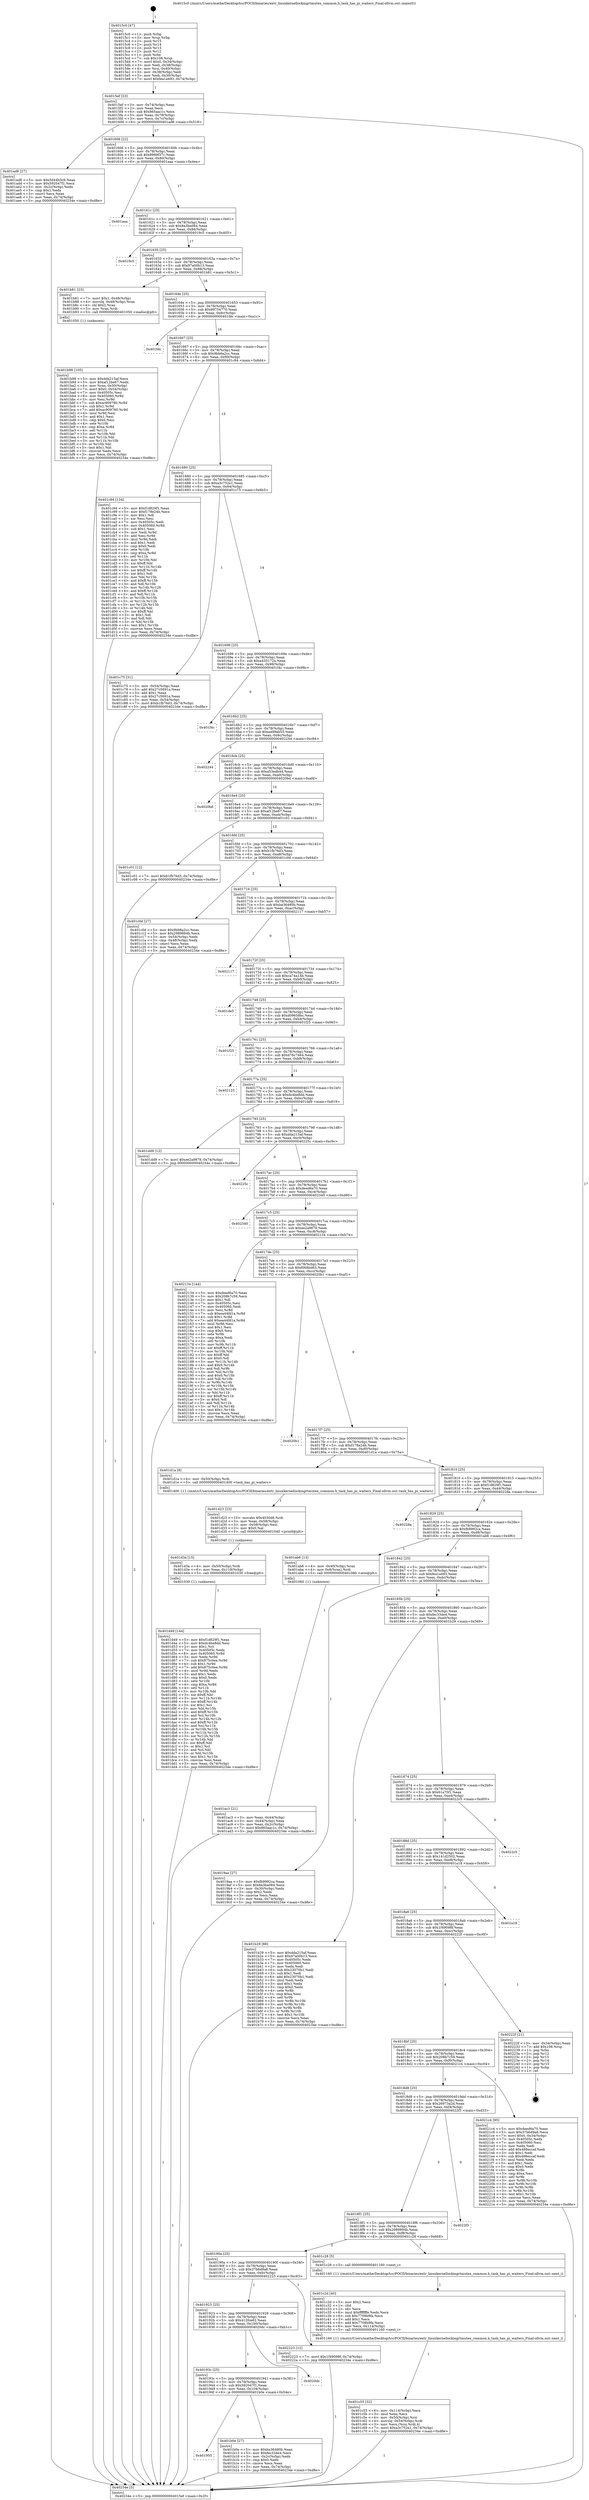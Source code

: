 digraph "0x4015c0" {
  label = "0x4015c0 (/mnt/c/Users/mathe/Desktop/tcc/POCII/binaries/extr_linuxkernellockingrtmutex_common.h_task_has_pi_waiters_Final-ollvm.out::main(0))"
  labelloc = "t"
  node[shape=record]

  Entry [label="",width=0.3,height=0.3,shape=circle,fillcolor=black,style=filled]
  "0x4015ef" [label="{
     0x4015ef [23]\l
     | [instrs]\l
     &nbsp;&nbsp;0x4015ef \<+3\>: mov -0x74(%rbp),%eax\l
     &nbsp;&nbsp;0x4015f2 \<+2\>: mov %eax,%ecx\l
     &nbsp;&nbsp;0x4015f4 \<+6\>: sub $0x865aac1c,%ecx\l
     &nbsp;&nbsp;0x4015fa \<+3\>: mov %eax,-0x78(%rbp)\l
     &nbsp;&nbsp;0x4015fd \<+3\>: mov %ecx,-0x7c(%rbp)\l
     &nbsp;&nbsp;0x401600 \<+6\>: je 0000000000401ad8 \<main+0x518\>\l
  }"]
  "0x401ad8" [label="{
     0x401ad8 [27]\l
     | [instrs]\l
     &nbsp;&nbsp;0x401ad8 \<+5\>: mov $0x5d44b3c9,%eax\l
     &nbsp;&nbsp;0x401add \<+5\>: mov $0x592047f1,%ecx\l
     &nbsp;&nbsp;0x401ae2 \<+3\>: mov -0x2c(%rbp),%edx\l
     &nbsp;&nbsp;0x401ae5 \<+3\>: cmp $0x1,%edx\l
     &nbsp;&nbsp;0x401ae8 \<+3\>: cmovl %ecx,%eax\l
     &nbsp;&nbsp;0x401aeb \<+3\>: mov %eax,-0x74(%rbp)\l
     &nbsp;&nbsp;0x401aee \<+5\>: jmp 000000000040234e \<main+0xd8e\>\l
  }"]
  "0x401606" [label="{
     0x401606 [22]\l
     | [instrs]\l
     &nbsp;&nbsp;0x401606 \<+5\>: jmp 000000000040160b \<main+0x4b\>\l
     &nbsp;&nbsp;0x40160b \<+3\>: mov -0x78(%rbp),%eax\l
     &nbsp;&nbsp;0x40160e \<+5\>: sub $0x8969f37c,%eax\l
     &nbsp;&nbsp;0x401613 \<+3\>: mov %eax,-0x80(%rbp)\l
     &nbsp;&nbsp;0x401616 \<+6\>: je 0000000000401aaa \<main+0x4ea\>\l
  }"]
  Exit [label="",width=0.3,height=0.3,shape=circle,fillcolor=black,style=filled,peripheries=2]
  "0x401aaa" [label="{
     0x401aaa\l
  }", style=dashed]
  "0x40161c" [label="{
     0x40161c [25]\l
     | [instrs]\l
     &nbsp;&nbsp;0x40161c \<+5\>: jmp 0000000000401621 \<main+0x61\>\l
     &nbsp;&nbsp;0x401621 \<+3\>: mov -0x78(%rbp),%eax\l
     &nbsp;&nbsp;0x401624 \<+5\>: sub $0x8a3ba084,%eax\l
     &nbsp;&nbsp;0x401629 \<+6\>: mov %eax,-0x84(%rbp)\l
     &nbsp;&nbsp;0x40162f \<+6\>: je 00000000004019c5 \<main+0x405\>\l
  }"]
  "0x401d49" [label="{
     0x401d49 [144]\l
     | [instrs]\l
     &nbsp;&nbsp;0x401d49 \<+5\>: mov $0xf1d829f1,%eax\l
     &nbsp;&nbsp;0x401d4e \<+5\>: mov $0xdc4be8dd,%esi\l
     &nbsp;&nbsp;0x401d53 \<+2\>: mov $0x1,%cl\l
     &nbsp;&nbsp;0x401d55 \<+7\>: mov 0x40505c,%edx\l
     &nbsp;&nbsp;0x401d5c \<+8\>: mov 0x405060,%r8d\l
     &nbsp;&nbsp;0x401d64 \<+3\>: mov %edx,%r9d\l
     &nbsp;&nbsp;0x401d67 \<+7\>: sub $0x875c0ee,%r9d\l
     &nbsp;&nbsp;0x401d6e \<+4\>: sub $0x1,%r9d\l
     &nbsp;&nbsp;0x401d72 \<+7\>: add $0x875c0ee,%r9d\l
     &nbsp;&nbsp;0x401d79 \<+4\>: imul %r9d,%edx\l
     &nbsp;&nbsp;0x401d7d \<+3\>: and $0x1,%edx\l
     &nbsp;&nbsp;0x401d80 \<+3\>: cmp $0x0,%edx\l
     &nbsp;&nbsp;0x401d83 \<+4\>: sete %r10b\l
     &nbsp;&nbsp;0x401d87 \<+4\>: cmp $0xa,%r8d\l
     &nbsp;&nbsp;0x401d8b \<+4\>: setl %r11b\l
     &nbsp;&nbsp;0x401d8f \<+3\>: mov %r10b,%bl\l
     &nbsp;&nbsp;0x401d92 \<+3\>: xor $0xff,%bl\l
     &nbsp;&nbsp;0x401d95 \<+3\>: mov %r11b,%r14b\l
     &nbsp;&nbsp;0x401d98 \<+4\>: xor $0xff,%r14b\l
     &nbsp;&nbsp;0x401d9c \<+3\>: xor $0x1,%cl\l
     &nbsp;&nbsp;0x401d9f \<+3\>: mov %bl,%r15b\l
     &nbsp;&nbsp;0x401da2 \<+4\>: and $0xff,%r15b\l
     &nbsp;&nbsp;0x401da6 \<+3\>: and %cl,%r10b\l
     &nbsp;&nbsp;0x401da9 \<+3\>: mov %r14b,%r12b\l
     &nbsp;&nbsp;0x401dac \<+4\>: and $0xff,%r12b\l
     &nbsp;&nbsp;0x401db0 \<+3\>: and %cl,%r11b\l
     &nbsp;&nbsp;0x401db3 \<+3\>: or %r10b,%r15b\l
     &nbsp;&nbsp;0x401db6 \<+3\>: or %r11b,%r12b\l
     &nbsp;&nbsp;0x401db9 \<+3\>: xor %r12b,%r15b\l
     &nbsp;&nbsp;0x401dbc \<+3\>: or %r14b,%bl\l
     &nbsp;&nbsp;0x401dbf \<+3\>: xor $0xff,%bl\l
     &nbsp;&nbsp;0x401dc2 \<+3\>: or $0x1,%cl\l
     &nbsp;&nbsp;0x401dc5 \<+2\>: and %cl,%bl\l
     &nbsp;&nbsp;0x401dc7 \<+3\>: or %bl,%r15b\l
     &nbsp;&nbsp;0x401dca \<+4\>: test $0x1,%r15b\l
     &nbsp;&nbsp;0x401dce \<+3\>: cmovne %esi,%eax\l
     &nbsp;&nbsp;0x401dd1 \<+3\>: mov %eax,-0x74(%rbp)\l
     &nbsp;&nbsp;0x401dd4 \<+5\>: jmp 000000000040234e \<main+0xd8e\>\l
  }"]
  "0x4019c5" [label="{
     0x4019c5\l
  }", style=dashed]
  "0x401635" [label="{
     0x401635 [25]\l
     | [instrs]\l
     &nbsp;&nbsp;0x401635 \<+5\>: jmp 000000000040163a \<main+0x7a\>\l
     &nbsp;&nbsp;0x40163a \<+3\>: mov -0x78(%rbp),%eax\l
     &nbsp;&nbsp;0x40163d \<+5\>: sub $0x97a00b13,%eax\l
     &nbsp;&nbsp;0x401642 \<+6\>: mov %eax,-0x88(%rbp)\l
     &nbsp;&nbsp;0x401648 \<+6\>: je 0000000000401b81 \<main+0x5c1\>\l
  }"]
  "0x401d3a" [label="{
     0x401d3a [15]\l
     | [instrs]\l
     &nbsp;&nbsp;0x401d3a \<+4\>: mov -0x50(%rbp),%rdi\l
     &nbsp;&nbsp;0x401d3e \<+6\>: mov %eax,-0x118(%rbp)\l
     &nbsp;&nbsp;0x401d44 \<+5\>: call 0000000000401030 \<free@plt\>\l
     | [calls]\l
     &nbsp;&nbsp;0x401030 \{1\} (unknown)\l
  }"]
  "0x401b81" [label="{
     0x401b81 [23]\l
     | [instrs]\l
     &nbsp;&nbsp;0x401b81 \<+7\>: movl $0x1,-0x48(%rbp)\l
     &nbsp;&nbsp;0x401b88 \<+4\>: movslq -0x48(%rbp),%rax\l
     &nbsp;&nbsp;0x401b8c \<+4\>: shl $0x2,%rax\l
     &nbsp;&nbsp;0x401b90 \<+3\>: mov %rax,%rdi\l
     &nbsp;&nbsp;0x401b93 \<+5\>: call 0000000000401050 \<malloc@plt\>\l
     | [calls]\l
     &nbsp;&nbsp;0x401050 \{1\} (unknown)\l
  }"]
  "0x40164e" [label="{
     0x40164e [25]\l
     | [instrs]\l
     &nbsp;&nbsp;0x40164e \<+5\>: jmp 0000000000401653 \<main+0x93\>\l
     &nbsp;&nbsp;0x401653 \<+3\>: mov -0x78(%rbp),%eax\l
     &nbsp;&nbsp;0x401656 \<+5\>: sub $0x99754770,%eax\l
     &nbsp;&nbsp;0x40165b \<+6\>: mov %eax,-0x8c(%rbp)\l
     &nbsp;&nbsp;0x401661 \<+6\>: je 0000000000401fdc \<main+0xa1c\>\l
  }"]
  "0x401d23" [label="{
     0x401d23 [23]\l
     | [instrs]\l
     &nbsp;&nbsp;0x401d23 \<+10\>: movabs $0x4030d6,%rdi\l
     &nbsp;&nbsp;0x401d2d \<+3\>: mov %eax,-0x58(%rbp)\l
     &nbsp;&nbsp;0x401d30 \<+3\>: mov -0x58(%rbp),%esi\l
     &nbsp;&nbsp;0x401d33 \<+2\>: mov $0x0,%al\l
     &nbsp;&nbsp;0x401d35 \<+5\>: call 0000000000401040 \<printf@plt\>\l
     | [calls]\l
     &nbsp;&nbsp;0x401040 \{1\} (unknown)\l
  }"]
  "0x401fdc" [label="{
     0x401fdc\l
  }", style=dashed]
  "0x401667" [label="{
     0x401667 [25]\l
     | [instrs]\l
     &nbsp;&nbsp;0x401667 \<+5\>: jmp 000000000040166c \<main+0xac\>\l
     &nbsp;&nbsp;0x40166c \<+3\>: mov -0x78(%rbp),%eax\l
     &nbsp;&nbsp;0x40166f \<+5\>: sub $0x9bb6a2cc,%eax\l
     &nbsp;&nbsp;0x401674 \<+6\>: mov %eax,-0x90(%rbp)\l
     &nbsp;&nbsp;0x40167a \<+6\>: je 0000000000401c94 \<main+0x6d4\>\l
  }"]
  "0x401c55" [label="{
     0x401c55 [32]\l
     | [instrs]\l
     &nbsp;&nbsp;0x401c55 \<+6\>: mov -0x114(%rbp),%ecx\l
     &nbsp;&nbsp;0x401c5b \<+3\>: imul %eax,%ecx\l
     &nbsp;&nbsp;0x401c5e \<+4\>: mov -0x50(%rbp),%rsi\l
     &nbsp;&nbsp;0x401c62 \<+4\>: movslq -0x54(%rbp),%rdi\l
     &nbsp;&nbsp;0x401c66 \<+3\>: mov %ecx,(%rsi,%rdi,4)\l
     &nbsp;&nbsp;0x401c69 \<+7\>: movl $0xa3c752e1,-0x74(%rbp)\l
     &nbsp;&nbsp;0x401c70 \<+5\>: jmp 000000000040234e \<main+0xd8e\>\l
  }"]
  "0x401c94" [label="{
     0x401c94 [134]\l
     | [instrs]\l
     &nbsp;&nbsp;0x401c94 \<+5\>: mov $0xf1d829f1,%eax\l
     &nbsp;&nbsp;0x401c99 \<+5\>: mov $0xf178e24b,%ecx\l
     &nbsp;&nbsp;0x401c9e \<+2\>: mov $0x1,%dl\l
     &nbsp;&nbsp;0x401ca0 \<+2\>: xor %esi,%esi\l
     &nbsp;&nbsp;0x401ca2 \<+7\>: mov 0x40505c,%edi\l
     &nbsp;&nbsp;0x401ca9 \<+8\>: mov 0x405060,%r8d\l
     &nbsp;&nbsp;0x401cb1 \<+3\>: sub $0x1,%esi\l
     &nbsp;&nbsp;0x401cb4 \<+3\>: mov %edi,%r9d\l
     &nbsp;&nbsp;0x401cb7 \<+3\>: add %esi,%r9d\l
     &nbsp;&nbsp;0x401cba \<+4\>: imul %r9d,%edi\l
     &nbsp;&nbsp;0x401cbe \<+3\>: and $0x1,%edi\l
     &nbsp;&nbsp;0x401cc1 \<+3\>: cmp $0x0,%edi\l
     &nbsp;&nbsp;0x401cc4 \<+4\>: sete %r10b\l
     &nbsp;&nbsp;0x401cc8 \<+4\>: cmp $0xa,%r8d\l
     &nbsp;&nbsp;0x401ccc \<+4\>: setl %r11b\l
     &nbsp;&nbsp;0x401cd0 \<+3\>: mov %r10b,%bl\l
     &nbsp;&nbsp;0x401cd3 \<+3\>: xor $0xff,%bl\l
     &nbsp;&nbsp;0x401cd6 \<+3\>: mov %r11b,%r14b\l
     &nbsp;&nbsp;0x401cd9 \<+4\>: xor $0xff,%r14b\l
     &nbsp;&nbsp;0x401cdd \<+3\>: xor $0x1,%dl\l
     &nbsp;&nbsp;0x401ce0 \<+3\>: mov %bl,%r15b\l
     &nbsp;&nbsp;0x401ce3 \<+4\>: and $0xff,%r15b\l
     &nbsp;&nbsp;0x401ce7 \<+3\>: and %dl,%r10b\l
     &nbsp;&nbsp;0x401cea \<+3\>: mov %r14b,%r12b\l
     &nbsp;&nbsp;0x401ced \<+4\>: and $0xff,%r12b\l
     &nbsp;&nbsp;0x401cf1 \<+3\>: and %dl,%r11b\l
     &nbsp;&nbsp;0x401cf4 \<+3\>: or %r10b,%r15b\l
     &nbsp;&nbsp;0x401cf7 \<+3\>: or %r11b,%r12b\l
     &nbsp;&nbsp;0x401cfa \<+3\>: xor %r12b,%r15b\l
     &nbsp;&nbsp;0x401cfd \<+3\>: or %r14b,%bl\l
     &nbsp;&nbsp;0x401d00 \<+3\>: xor $0xff,%bl\l
     &nbsp;&nbsp;0x401d03 \<+3\>: or $0x1,%dl\l
     &nbsp;&nbsp;0x401d06 \<+2\>: and %dl,%bl\l
     &nbsp;&nbsp;0x401d08 \<+3\>: or %bl,%r15b\l
     &nbsp;&nbsp;0x401d0b \<+4\>: test $0x1,%r15b\l
     &nbsp;&nbsp;0x401d0f \<+3\>: cmovne %ecx,%eax\l
     &nbsp;&nbsp;0x401d12 \<+3\>: mov %eax,-0x74(%rbp)\l
     &nbsp;&nbsp;0x401d15 \<+5\>: jmp 000000000040234e \<main+0xd8e\>\l
  }"]
  "0x401680" [label="{
     0x401680 [25]\l
     | [instrs]\l
     &nbsp;&nbsp;0x401680 \<+5\>: jmp 0000000000401685 \<main+0xc5\>\l
     &nbsp;&nbsp;0x401685 \<+3\>: mov -0x78(%rbp),%eax\l
     &nbsp;&nbsp;0x401688 \<+5\>: sub $0xa3c752e1,%eax\l
     &nbsp;&nbsp;0x40168d \<+6\>: mov %eax,-0x94(%rbp)\l
     &nbsp;&nbsp;0x401693 \<+6\>: je 0000000000401c75 \<main+0x6b5\>\l
  }"]
  "0x401c2d" [label="{
     0x401c2d [40]\l
     | [instrs]\l
     &nbsp;&nbsp;0x401c2d \<+5\>: mov $0x2,%ecx\l
     &nbsp;&nbsp;0x401c32 \<+1\>: cltd\l
     &nbsp;&nbsp;0x401c33 \<+2\>: idiv %ecx\l
     &nbsp;&nbsp;0x401c35 \<+6\>: imul $0xfffffffe,%edx,%ecx\l
     &nbsp;&nbsp;0x401c3b \<+6\>: sub $0x7709b9fa,%ecx\l
     &nbsp;&nbsp;0x401c41 \<+3\>: add $0x1,%ecx\l
     &nbsp;&nbsp;0x401c44 \<+6\>: add $0x7709b9fa,%ecx\l
     &nbsp;&nbsp;0x401c4a \<+6\>: mov %ecx,-0x114(%rbp)\l
     &nbsp;&nbsp;0x401c50 \<+5\>: call 0000000000401160 \<next_i\>\l
     | [calls]\l
     &nbsp;&nbsp;0x401160 \{1\} (/mnt/c/Users/mathe/Desktop/tcc/POCII/binaries/extr_linuxkernellockingrtmutex_common.h_task_has_pi_waiters_Final-ollvm.out::next_i)\l
  }"]
  "0x401c75" [label="{
     0x401c75 [31]\l
     | [instrs]\l
     &nbsp;&nbsp;0x401c75 \<+3\>: mov -0x54(%rbp),%eax\l
     &nbsp;&nbsp;0x401c78 \<+5\>: add $0x27c5691a,%eax\l
     &nbsp;&nbsp;0x401c7d \<+3\>: add $0x1,%eax\l
     &nbsp;&nbsp;0x401c80 \<+5\>: sub $0x27c5691a,%eax\l
     &nbsp;&nbsp;0x401c85 \<+3\>: mov %eax,-0x54(%rbp)\l
     &nbsp;&nbsp;0x401c88 \<+7\>: movl $0xb1fb76d3,-0x74(%rbp)\l
     &nbsp;&nbsp;0x401c8f \<+5\>: jmp 000000000040234e \<main+0xd8e\>\l
  }"]
  "0x401699" [label="{
     0x401699 [25]\l
     | [instrs]\l
     &nbsp;&nbsp;0x401699 \<+5\>: jmp 000000000040169e \<main+0xde\>\l
     &nbsp;&nbsp;0x40169e \<+3\>: mov -0x78(%rbp),%eax\l
     &nbsp;&nbsp;0x4016a1 \<+5\>: sub $0xa435172a,%eax\l
     &nbsp;&nbsp;0x4016a6 \<+6\>: mov %eax,-0x98(%rbp)\l
     &nbsp;&nbsp;0x4016ac \<+6\>: je 0000000000401f4c \<main+0x98c\>\l
  }"]
  "0x401b98" [label="{
     0x401b98 [105]\l
     | [instrs]\l
     &nbsp;&nbsp;0x401b98 \<+5\>: mov $0xdda215af,%ecx\l
     &nbsp;&nbsp;0x401b9d \<+5\>: mov $0xaf12be67,%edx\l
     &nbsp;&nbsp;0x401ba2 \<+4\>: mov %rax,-0x50(%rbp)\l
     &nbsp;&nbsp;0x401ba6 \<+7\>: movl $0x0,-0x54(%rbp)\l
     &nbsp;&nbsp;0x401bad \<+7\>: mov 0x40505c,%esi\l
     &nbsp;&nbsp;0x401bb4 \<+8\>: mov 0x405060,%r8d\l
     &nbsp;&nbsp;0x401bbc \<+3\>: mov %esi,%r9d\l
     &nbsp;&nbsp;0x401bbf \<+7\>: sub $0xac909780,%r9d\l
     &nbsp;&nbsp;0x401bc6 \<+4\>: sub $0x1,%r9d\l
     &nbsp;&nbsp;0x401bca \<+7\>: add $0xac909780,%r9d\l
     &nbsp;&nbsp;0x401bd1 \<+4\>: imul %r9d,%esi\l
     &nbsp;&nbsp;0x401bd5 \<+3\>: and $0x1,%esi\l
     &nbsp;&nbsp;0x401bd8 \<+3\>: cmp $0x0,%esi\l
     &nbsp;&nbsp;0x401bdb \<+4\>: sete %r10b\l
     &nbsp;&nbsp;0x401bdf \<+4\>: cmp $0xa,%r8d\l
     &nbsp;&nbsp;0x401be3 \<+4\>: setl %r11b\l
     &nbsp;&nbsp;0x401be7 \<+3\>: mov %r10b,%bl\l
     &nbsp;&nbsp;0x401bea \<+3\>: and %r11b,%bl\l
     &nbsp;&nbsp;0x401bed \<+3\>: xor %r11b,%r10b\l
     &nbsp;&nbsp;0x401bf0 \<+3\>: or %r10b,%bl\l
     &nbsp;&nbsp;0x401bf3 \<+3\>: test $0x1,%bl\l
     &nbsp;&nbsp;0x401bf6 \<+3\>: cmovne %edx,%ecx\l
     &nbsp;&nbsp;0x401bf9 \<+3\>: mov %ecx,-0x74(%rbp)\l
     &nbsp;&nbsp;0x401bfc \<+5\>: jmp 000000000040234e \<main+0xd8e\>\l
  }"]
  "0x401f4c" [label="{
     0x401f4c\l
  }", style=dashed]
  "0x4016b2" [label="{
     0x4016b2 [25]\l
     | [instrs]\l
     &nbsp;&nbsp;0x4016b2 \<+5\>: jmp 00000000004016b7 \<main+0xf7\>\l
     &nbsp;&nbsp;0x4016b7 \<+3\>: mov -0x78(%rbp),%eax\l
     &nbsp;&nbsp;0x4016ba \<+5\>: sub $0xa499ab55,%eax\l
     &nbsp;&nbsp;0x4016bf \<+6\>: mov %eax,-0x9c(%rbp)\l
     &nbsp;&nbsp;0x4016c5 \<+6\>: je 0000000000402244 \<main+0xc84\>\l
  }"]
  "0x401955" [label="{
     0x401955\l
  }", style=dashed]
  "0x402244" [label="{
     0x402244\l
  }", style=dashed]
  "0x4016cb" [label="{
     0x4016cb [25]\l
     | [instrs]\l
     &nbsp;&nbsp;0x4016cb \<+5\>: jmp 00000000004016d0 \<main+0x110\>\l
     &nbsp;&nbsp;0x4016d0 \<+3\>: mov -0x78(%rbp),%eax\l
     &nbsp;&nbsp;0x4016d3 \<+5\>: sub $0xa53edb44,%eax\l
     &nbsp;&nbsp;0x4016d8 \<+6\>: mov %eax,-0xa0(%rbp)\l
     &nbsp;&nbsp;0x4016de \<+6\>: je 00000000004020bd \<main+0xafd\>\l
  }"]
  "0x401b0e" [label="{
     0x401b0e [27]\l
     | [instrs]\l
     &nbsp;&nbsp;0x401b0e \<+5\>: mov $0xba36480b,%eax\l
     &nbsp;&nbsp;0x401b13 \<+5\>: mov $0xfec334e4,%ecx\l
     &nbsp;&nbsp;0x401b18 \<+3\>: mov -0x2c(%rbp),%edx\l
     &nbsp;&nbsp;0x401b1b \<+3\>: cmp $0x0,%edx\l
     &nbsp;&nbsp;0x401b1e \<+3\>: cmove %ecx,%eax\l
     &nbsp;&nbsp;0x401b21 \<+3\>: mov %eax,-0x74(%rbp)\l
     &nbsp;&nbsp;0x401b24 \<+5\>: jmp 000000000040234e \<main+0xd8e\>\l
  }"]
  "0x4020bd" [label="{
     0x4020bd\l
  }", style=dashed]
  "0x4016e4" [label="{
     0x4016e4 [25]\l
     | [instrs]\l
     &nbsp;&nbsp;0x4016e4 \<+5\>: jmp 00000000004016e9 \<main+0x129\>\l
     &nbsp;&nbsp;0x4016e9 \<+3\>: mov -0x78(%rbp),%eax\l
     &nbsp;&nbsp;0x4016ec \<+5\>: sub $0xaf12be67,%eax\l
     &nbsp;&nbsp;0x4016f1 \<+6\>: mov %eax,-0xa4(%rbp)\l
     &nbsp;&nbsp;0x4016f7 \<+6\>: je 0000000000401c01 \<main+0x641\>\l
  }"]
  "0x40193c" [label="{
     0x40193c [25]\l
     | [instrs]\l
     &nbsp;&nbsp;0x40193c \<+5\>: jmp 0000000000401941 \<main+0x381\>\l
     &nbsp;&nbsp;0x401941 \<+3\>: mov -0x78(%rbp),%eax\l
     &nbsp;&nbsp;0x401944 \<+5\>: sub $0x592047f1,%eax\l
     &nbsp;&nbsp;0x401949 \<+6\>: mov %eax,-0x104(%rbp)\l
     &nbsp;&nbsp;0x40194f \<+6\>: je 0000000000401b0e \<main+0x54e\>\l
  }"]
  "0x401c01" [label="{
     0x401c01 [12]\l
     | [instrs]\l
     &nbsp;&nbsp;0x401c01 \<+7\>: movl $0xb1fb76d3,-0x74(%rbp)\l
     &nbsp;&nbsp;0x401c08 \<+5\>: jmp 000000000040234e \<main+0xd8e\>\l
  }"]
  "0x4016fd" [label="{
     0x4016fd [25]\l
     | [instrs]\l
     &nbsp;&nbsp;0x4016fd \<+5\>: jmp 0000000000401702 \<main+0x142\>\l
     &nbsp;&nbsp;0x401702 \<+3\>: mov -0x78(%rbp),%eax\l
     &nbsp;&nbsp;0x401705 \<+5\>: sub $0xb1fb76d3,%eax\l
     &nbsp;&nbsp;0x40170a \<+6\>: mov %eax,-0xa8(%rbp)\l
     &nbsp;&nbsp;0x401710 \<+6\>: je 0000000000401c0d \<main+0x64d\>\l
  }"]
  "0x4020dc" [label="{
     0x4020dc\l
  }", style=dashed]
  "0x401c0d" [label="{
     0x401c0d [27]\l
     | [instrs]\l
     &nbsp;&nbsp;0x401c0d \<+5\>: mov $0x9bb6a2cc,%eax\l
     &nbsp;&nbsp;0x401c12 \<+5\>: mov $0x2989894b,%ecx\l
     &nbsp;&nbsp;0x401c17 \<+3\>: mov -0x54(%rbp),%edx\l
     &nbsp;&nbsp;0x401c1a \<+3\>: cmp -0x48(%rbp),%edx\l
     &nbsp;&nbsp;0x401c1d \<+3\>: cmovl %ecx,%eax\l
     &nbsp;&nbsp;0x401c20 \<+3\>: mov %eax,-0x74(%rbp)\l
     &nbsp;&nbsp;0x401c23 \<+5\>: jmp 000000000040234e \<main+0xd8e\>\l
  }"]
  "0x401716" [label="{
     0x401716 [25]\l
     | [instrs]\l
     &nbsp;&nbsp;0x401716 \<+5\>: jmp 000000000040171b \<main+0x15b\>\l
     &nbsp;&nbsp;0x40171b \<+3\>: mov -0x78(%rbp),%eax\l
     &nbsp;&nbsp;0x40171e \<+5\>: sub $0xba36480b,%eax\l
     &nbsp;&nbsp;0x401723 \<+6\>: mov %eax,-0xac(%rbp)\l
     &nbsp;&nbsp;0x401729 \<+6\>: je 0000000000402117 \<main+0xb57\>\l
  }"]
  "0x401923" [label="{
     0x401923 [25]\l
     | [instrs]\l
     &nbsp;&nbsp;0x401923 \<+5\>: jmp 0000000000401928 \<main+0x368\>\l
     &nbsp;&nbsp;0x401928 \<+3\>: mov -0x78(%rbp),%eax\l
     &nbsp;&nbsp;0x40192b \<+5\>: sub $0x412fce62,%eax\l
     &nbsp;&nbsp;0x401930 \<+6\>: mov %eax,-0x100(%rbp)\l
     &nbsp;&nbsp;0x401936 \<+6\>: je 00000000004020dc \<main+0xb1c\>\l
  }"]
  "0x402117" [label="{
     0x402117\l
  }", style=dashed]
  "0x40172f" [label="{
     0x40172f [25]\l
     | [instrs]\l
     &nbsp;&nbsp;0x40172f \<+5\>: jmp 0000000000401734 \<main+0x174\>\l
     &nbsp;&nbsp;0x401734 \<+3\>: mov -0x78(%rbp),%eax\l
     &nbsp;&nbsp;0x401737 \<+5\>: sub $0xca74a14b,%eax\l
     &nbsp;&nbsp;0x40173c \<+6\>: mov %eax,-0xb0(%rbp)\l
     &nbsp;&nbsp;0x401742 \<+6\>: je 0000000000401de5 \<main+0x825\>\l
  }"]
  "0x402223" [label="{
     0x402223 [12]\l
     | [instrs]\l
     &nbsp;&nbsp;0x402223 \<+7\>: movl $0x1f49098f,-0x74(%rbp)\l
     &nbsp;&nbsp;0x40222a \<+5\>: jmp 000000000040234e \<main+0xd8e\>\l
  }"]
  "0x401de5" [label="{
     0x401de5\l
  }", style=dashed]
  "0x401748" [label="{
     0x401748 [25]\l
     | [instrs]\l
     &nbsp;&nbsp;0x401748 \<+5\>: jmp 000000000040174d \<main+0x18d\>\l
     &nbsp;&nbsp;0x40174d \<+3\>: mov -0x78(%rbp),%eax\l
     &nbsp;&nbsp;0x401750 \<+5\>: sub $0xd09658bc,%eax\l
     &nbsp;&nbsp;0x401755 \<+6\>: mov %eax,-0xb4(%rbp)\l
     &nbsp;&nbsp;0x40175b \<+6\>: je 0000000000401f25 \<main+0x965\>\l
  }"]
  "0x40190a" [label="{
     0x40190a [25]\l
     | [instrs]\l
     &nbsp;&nbsp;0x40190a \<+5\>: jmp 000000000040190f \<main+0x34f\>\l
     &nbsp;&nbsp;0x40190f \<+3\>: mov -0x78(%rbp),%eax\l
     &nbsp;&nbsp;0x401912 \<+5\>: sub $0x37b6d9a8,%eax\l
     &nbsp;&nbsp;0x401917 \<+6\>: mov %eax,-0xfc(%rbp)\l
     &nbsp;&nbsp;0x40191d \<+6\>: je 0000000000402223 \<main+0xc63\>\l
  }"]
  "0x401f25" [label="{
     0x401f25\l
  }", style=dashed]
  "0x401761" [label="{
     0x401761 [25]\l
     | [instrs]\l
     &nbsp;&nbsp;0x401761 \<+5\>: jmp 0000000000401766 \<main+0x1a6\>\l
     &nbsp;&nbsp;0x401766 \<+3\>: mov -0x78(%rbp),%eax\l
     &nbsp;&nbsp;0x401769 \<+5\>: sub $0xd76c7464,%eax\l
     &nbsp;&nbsp;0x40176e \<+6\>: mov %eax,-0xb8(%rbp)\l
     &nbsp;&nbsp;0x401774 \<+6\>: je 0000000000402123 \<main+0xb63\>\l
  }"]
  "0x401c28" [label="{
     0x401c28 [5]\l
     | [instrs]\l
     &nbsp;&nbsp;0x401c28 \<+5\>: call 0000000000401160 \<next_i\>\l
     | [calls]\l
     &nbsp;&nbsp;0x401160 \{1\} (/mnt/c/Users/mathe/Desktop/tcc/POCII/binaries/extr_linuxkernellockingrtmutex_common.h_task_has_pi_waiters_Final-ollvm.out::next_i)\l
  }"]
  "0x402123" [label="{
     0x402123\l
  }", style=dashed]
  "0x40177a" [label="{
     0x40177a [25]\l
     | [instrs]\l
     &nbsp;&nbsp;0x40177a \<+5\>: jmp 000000000040177f \<main+0x1bf\>\l
     &nbsp;&nbsp;0x40177f \<+3\>: mov -0x78(%rbp),%eax\l
     &nbsp;&nbsp;0x401782 \<+5\>: sub $0xdc4be8dd,%eax\l
     &nbsp;&nbsp;0x401787 \<+6\>: mov %eax,-0xbc(%rbp)\l
     &nbsp;&nbsp;0x40178d \<+6\>: je 0000000000401dd9 \<main+0x819\>\l
  }"]
  "0x4018f1" [label="{
     0x4018f1 [25]\l
     | [instrs]\l
     &nbsp;&nbsp;0x4018f1 \<+5\>: jmp 00000000004018f6 \<main+0x336\>\l
     &nbsp;&nbsp;0x4018f6 \<+3\>: mov -0x78(%rbp),%eax\l
     &nbsp;&nbsp;0x4018f9 \<+5\>: sub $0x2989894b,%eax\l
     &nbsp;&nbsp;0x4018fe \<+6\>: mov %eax,-0xf8(%rbp)\l
     &nbsp;&nbsp;0x401904 \<+6\>: je 0000000000401c28 \<main+0x668\>\l
  }"]
  "0x401dd9" [label="{
     0x401dd9 [12]\l
     | [instrs]\l
     &nbsp;&nbsp;0x401dd9 \<+7\>: movl $0xee2a9878,-0x74(%rbp)\l
     &nbsp;&nbsp;0x401de0 \<+5\>: jmp 000000000040234e \<main+0xd8e\>\l
  }"]
  "0x401793" [label="{
     0x401793 [25]\l
     | [instrs]\l
     &nbsp;&nbsp;0x401793 \<+5\>: jmp 0000000000401798 \<main+0x1d8\>\l
     &nbsp;&nbsp;0x401798 \<+3\>: mov -0x78(%rbp),%eax\l
     &nbsp;&nbsp;0x40179b \<+5\>: sub $0xdda215af,%eax\l
     &nbsp;&nbsp;0x4017a0 \<+6\>: mov %eax,-0xc0(%rbp)\l
     &nbsp;&nbsp;0x4017a6 \<+6\>: je 000000000040225c \<main+0xc9c\>\l
  }"]
  "0x4022f3" [label="{
     0x4022f3\l
  }", style=dashed]
  "0x40225c" [label="{
     0x40225c\l
  }", style=dashed]
  "0x4017ac" [label="{
     0x4017ac [25]\l
     | [instrs]\l
     &nbsp;&nbsp;0x4017ac \<+5\>: jmp 00000000004017b1 \<main+0x1f1\>\l
     &nbsp;&nbsp;0x4017b1 \<+3\>: mov -0x78(%rbp),%eax\l
     &nbsp;&nbsp;0x4017b4 \<+5\>: sub $0xdeed6a70,%eax\l
     &nbsp;&nbsp;0x4017b9 \<+6\>: mov %eax,-0xc4(%rbp)\l
     &nbsp;&nbsp;0x4017bf \<+6\>: je 0000000000402340 \<main+0xd80\>\l
  }"]
  "0x4018d8" [label="{
     0x4018d8 [25]\l
     | [instrs]\l
     &nbsp;&nbsp;0x4018d8 \<+5\>: jmp 00000000004018dd \<main+0x31d\>\l
     &nbsp;&nbsp;0x4018dd \<+3\>: mov -0x78(%rbp),%eax\l
     &nbsp;&nbsp;0x4018e0 \<+5\>: sub $0x26973a2d,%eax\l
     &nbsp;&nbsp;0x4018e5 \<+6\>: mov %eax,-0xf4(%rbp)\l
     &nbsp;&nbsp;0x4018eb \<+6\>: je 00000000004022f3 \<main+0xd33\>\l
  }"]
  "0x402340" [label="{
     0x402340\l
  }", style=dashed]
  "0x4017c5" [label="{
     0x4017c5 [25]\l
     | [instrs]\l
     &nbsp;&nbsp;0x4017c5 \<+5\>: jmp 00000000004017ca \<main+0x20a\>\l
     &nbsp;&nbsp;0x4017ca \<+3\>: mov -0x78(%rbp),%eax\l
     &nbsp;&nbsp;0x4017cd \<+5\>: sub $0xee2a9878,%eax\l
     &nbsp;&nbsp;0x4017d2 \<+6\>: mov %eax,-0xc8(%rbp)\l
     &nbsp;&nbsp;0x4017d8 \<+6\>: je 0000000000402134 \<main+0xb74\>\l
  }"]
  "0x4021c4" [label="{
     0x4021c4 [95]\l
     | [instrs]\l
     &nbsp;&nbsp;0x4021c4 \<+5\>: mov $0xdeed6a70,%eax\l
     &nbsp;&nbsp;0x4021c9 \<+5\>: mov $0x37b6d9a8,%ecx\l
     &nbsp;&nbsp;0x4021ce \<+7\>: movl $0x0,-0x34(%rbp)\l
     &nbsp;&nbsp;0x4021d5 \<+7\>: mov 0x40505c,%edx\l
     &nbsp;&nbsp;0x4021dc \<+7\>: mov 0x405060,%esi\l
     &nbsp;&nbsp;0x4021e3 \<+2\>: mov %edx,%edi\l
     &nbsp;&nbsp;0x4021e5 \<+6\>: add $0x488eccaf,%edi\l
     &nbsp;&nbsp;0x4021eb \<+3\>: sub $0x1,%edi\l
     &nbsp;&nbsp;0x4021ee \<+6\>: sub $0x488eccaf,%edi\l
     &nbsp;&nbsp;0x4021f4 \<+3\>: imul %edi,%edx\l
     &nbsp;&nbsp;0x4021f7 \<+3\>: and $0x1,%edx\l
     &nbsp;&nbsp;0x4021fa \<+3\>: cmp $0x0,%edx\l
     &nbsp;&nbsp;0x4021fd \<+4\>: sete %r8b\l
     &nbsp;&nbsp;0x402201 \<+3\>: cmp $0xa,%esi\l
     &nbsp;&nbsp;0x402204 \<+4\>: setl %r9b\l
     &nbsp;&nbsp;0x402208 \<+3\>: mov %r8b,%r10b\l
     &nbsp;&nbsp;0x40220b \<+3\>: and %r9b,%r10b\l
     &nbsp;&nbsp;0x40220e \<+3\>: xor %r9b,%r8b\l
     &nbsp;&nbsp;0x402211 \<+3\>: or %r8b,%r10b\l
     &nbsp;&nbsp;0x402214 \<+4\>: test $0x1,%r10b\l
     &nbsp;&nbsp;0x402218 \<+3\>: cmovne %ecx,%eax\l
     &nbsp;&nbsp;0x40221b \<+3\>: mov %eax,-0x74(%rbp)\l
     &nbsp;&nbsp;0x40221e \<+5\>: jmp 000000000040234e \<main+0xd8e\>\l
  }"]
  "0x402134" [label="{
     0x402134 [144]\l
     | [instrs]\l
     &nbsp;&nbsp;0x402134 \<+5\>: mov $0xdeed6a70,%eax\l
     &nbsp;&nbsp;0x402139 \<+5\>: mov $0x208b7c59,%ecx\l
     &nbsp;&nbsp;0x40213e \<+2\>: mov $0x1,%dl\l
     &nbsp;&nbsp;0x402140 \<+7\>: mov 0x40505c,%esi\l
     &nbsp;&nbsp;0x402147 \<+7\>: mov 0x405060,%edi\l
     &nbsp;&nbsp;0x40214e \<+3\>: mov %esi,%r8d\l
     &nbsp;&nbsp;0x402151 \<+7\>: sub $0xea44fd1a,%r8d\l
     &nbsp;&nbsp;0x402158 \<+4\>: sub $0x1,%r8d\l
     &nbsp;&nbsp;0x40215c \<+7\>: add $0xea44fd1a,%r8d\l
     &nbsp;&nbsp;0x402163 \<+4\>: imul %r8d,%esi\l
     &nbsp;&nbsp;0x402167 \<+3\>: and $0x1,%esi\l
     &nbsp;&nbsp;0x40216a \<+3\>: cmp $0x0,%esi\l
     &nbsp;&nbsp;0x40216d \<+4\>: sete %r9b\l
     &nbsp;&nbsp;0x402171 \<+3\>: cmp $0xa,%edi\l
     &nbsp;&nbsp;0x402174 \<+4\>: setl %r10b\l
     &nbsp;&nbsp;0x402178 \<+3\>: mov %r9b,%r11b\l
     &nbsp;&nbsp;0x40217b \<+4\>: xor $0xff,%r11b\l
     &nbsp;&nbsp;0x40217f \<+3\>: mov %r10b,%bl\l
     &nbsp;&nbsp;0x402182 \<+3\>: xor $0xff,%bl\l
     &nbsp;&nbsp;0x402185 \<+3\>: xor $0x0,%dl\l
     &nbsp;&nbsp;0x402188 \<+3\>: mov %r11b,%r14b\l
     &nbsp;&nbsp;0x40218b \<+4\>: and $0x0,%r14b\l
     &nbsp;&nbsp;0x40218f \<+3\>: and %dl,%r9b\l
     &nbsp;&nbsp;0x402192 \<+3\>: mov %bl,%r15b\l
     &nbsp;&nbsp;0x402195 \<+4\>: and $0x0,%r15b\l
     &nbsp;&nbsp;0x402199 \<+3\>: and %dl,%r10b\l
     &nbsp;&nbsp;0x40219c \<+3\>: or %r9b,%r14b\l
     &nbsp;&nbsp;0x40219f \<+3\>: or %r10b,%r15b\l
     &nbsp;&nbsp;0x4021a2 \<+3\>: xor %r15b,%r14b\l
     &nbsp;&nbsp;0x4021a5 \<+3\>: or %bl,%r11b\l
     &nbsp;&nbsp;0x4021a8 \<+4\>: xor $0xff,%r11b\l
     &nbsp;&nbsp;0x4021ac \<+3\>: or $0x0,%dl\l
     &nbsp;&nbsp;0x4021af \<+3\>: and %dl,%r11b\l
     &nbsp;&nbsp;0x4021b2 \<+3\>: or %r11b,%r14b\l
     &nbsp;&nbsp;0x4021b5 \<+4\>: test $0x1,%r14b\l
     &nbsp;&nbsp;0x4021b9 \<+3\>: cmovne %ecx,%eax\l
     &nbsp;&nbsp;0x4021bc \<+3\>: mov %eax,-0x74(%rbp)\l
     &nbsp;&nbsp;0x4021bf \<+5\>: jmp 000000000040234e \<main+0xd8e\>\l
  }"]
  "0x4017de" [label="{
     0x4017de [25]\l
     | [instrs]\l
     &nbsp;&nbsp;0x4017de \<+5\>: jmp 00000000004017e3 \<main+0x223\>\l
     &nbsp;&nbsp;0x4017e3 \<+3\>: mov -0x78(%rbp),%eax\l
     &nbsp;&nbsp;0x4017e6 \<+5\>: sub $0xf068bd63,%eax\l
     &nbsp;&nbsp;0x4017eb \<+6\>: mov %eax,-0xcc(%rbp)\l
     &nbsp;&nbsp;0x4017f1 \<+6\>: je 00000000004020b1 \<main+0xaf1\>\l
  }"]
  "0x4018bf" [label="{
     0x4018bf [25]\l
     | [instrs]\l
     &nbsp;&nbsp;0x4018bf \<+5\>: jmp 00000000004018c4 \<main+0x304\>\l
     &nbsp;&nbsp;0x4018c4 \<+3\>: mov -0x78(%rbp),%eax\l
     &nbsp;&nbsp;0x4018c7 \<+5\>: sub $0x208b7c59,%eax\l
     &nbsp;&nbsp;0x4018cc \<+6\>: mov %eax,-0xf0(%rbp)\l
     &nbsp;&nbsp;0x4018d2 \<+6\>: je 00000000004021c4 \<main+0xc04\>\l
  }"]
  "0x4020b1" [label="{
     0x4020b1\l
  }", style=dashed]
  "0x4017f7" [label="{
     0x4017f7 [25]\l
     | [instrs]\l
     &nbsp;&nbsp;0x4017f7 \<+5\>: jmp 00000000004017fc \<main+0x23c\>\l
     &nbsp;&nbsp;0x4017fc \<+3\>: mov -0x78(%rbp),%eax\l
     &nbsp;&nbsp;0x4017ff \<+5\>: sub $0xf178e24b,%eax\l
     &nbsp;&nbsp;0x401804 \<+6\>: mov %eax,-0xd0(%rbp)\l
     &nbsp;&nbsp;0x40180a \<+6\>: je 0000000000401d1a \<main+0x75a\>\l
  }"]
  "0x40222f" [label="{
     0x40222f [21]\l
     | [instrs]\l
     &nbsp;&nbsp;0x40222f \<+3\>: mov -0x34(%rbp),%eax\l
     &nbsp;&nbsp;0x402232 \<+7\>: add $0x108,%rsp\l
     &nbsp;&nbsp;0x402239 \<+1\>: pop %rbx\l
     &nbsp;&nbsp;0x40223a \<+2\>: pop %r12\l
     &nbsp;&nbsp;0x40223c \<+2\>: pop %r13\l
     &nbsp;&nbsp;0x40223e \<+2\>: pop %r14\l
     &nbsp;&nbsp;0x402240 \<+2\>: pop %r15\l
     &nbsp;&nbsp;0x402242 \<+1\>: pop %rbp\l
     &nbsp;&nbsp;0x402243 \<+1\>: ret\l
  }"]
  "0x401d1a" [label="{
     0x401d1a [9]\l
     | [instrs]\l
     &nbsp;&nbsp;0x401d1a \<+4\>: mov -0x50(%rbp),%rdi\l
     &nbsp;&nbsp;0x401d1e \<+5\>: call 0000000000401400 \<task_has_pi_waiters\>\l
     | [calls]\l
     &nbsp;&nbsp;0x401400 \{1\} (/mnt/c/Users/mathe/Desktop/tcc/POCII/binaries/extr_linuxkernellockingrtmutex_common.h_task_has_pi_waiters_Final-ollvm.out::task_has_pi_waiters)\l
  }"]
  "0x401810" [label="{
     0x401810 [25]\l
     | [instrs]\l
     &nbsp;&nbsp;0x401810 \<+5\>: jmp 0000000000401815 \<main+0x255\>\l
     &nbsp;&nbsp;0x401815 \<+3\>: mov -0x78(%rbp),%eax\l
     &nbsp;&nbsp;0x401818 \<+5\>: sub $0xf1d829f1,%eax\l
     &nbsp;&nbsp;0x40181d \<+6\>: mov %eax,-0xd4(%rbp)\l
     &nbsp;&nbsp;0x401823 \<+6\>: je 000000000040228a \<main+0xcca\>\l
  }"]
  "0x4018a6" [label="{
     0x4018a6 [25]\l
     | [instrs]\l
     &nbsp;&nbsp;0x4018a6 \<+5\>: jmp 00000000004018ab \<main+0x2eb\>\l
     &nbsp;&nbsp;0x4018ab \<+3\>: mov -0x78(%rbp),%eax\l
     &nbsp;&nbsp;0x4018ae \<+5\>: sub $0x1f49098f,%eax\l
     &nbsp;&nbsp;0x4018b3 \<+6\>: mov %eax,-0xec(%rbp)\l
     &nbsp;&nbsp;0x4018b9 \<+6\>: je 000000000040222f \<main+0xc6f\>\l
  }"]
  "0x40228a" [label="{
     0x40228a\l
  }", style=dashed]
  "0x401829" [label="{
     0x401829 [25]\l
     | [instrs]\l
     &nbsp;&nbsp;0x401829 \<+5\>: jmp 000000000040182e \<main+0x26e\>\l
     &nbsp;&nbsp;0x40182e \<+3\>: mov -0x78(%rbp),%eax\l
     &nbsp;&nbsp;0x401831 \<+5\>: sub $0xfb9992ca,%eax\l
     &nbsp;&nbsp;0x401836 \<+6\>: mov %eax,-0xd8(%rbp)\l
     &nbsp;&nbsp;0x40183c \<+6\>: je 0000000000401ab6 \<main+0x4f6\>\l
  }"]
  "0x401a18" [label="{
     0x401a18\l
  }", style=dashed]
  "0x401ab6" [label="{
     0x401ab6 [13]\l
     | [instrs]\l
     &nbsp;&nbsp;0x401ab6 \<+4\>: mov -0x40(%rbp),%rax\l
     &nbsp;&nbsp;0x401aba \<+4\>: mov 0x8(%rax),%rdi\l
     &nbsp;&nbsp;0x401abe \<+5\>: call 0000000000401060 \<atoi@plt\>\l
     | [calls]\l
     &nbsp;&nbsp;0x401060 \{1\} (unknown)\l
  }"]
  "0x401842" [label="{
     0x401842 [25]\l
     | [instrs]\l
     &nbsp;&nbsp;0x401842 \<+5\>: jmp 0000000000401847 \<main+0x287\>\l
     &nbsp;&nbsp;0x401847 \<+3\>: mov -0x78(%rbp),%eax\l
     &nbsp;&nbsp;0x40184a \<+5\>: sub $0xfea1a493,%eax\l
     &nbsp;&nbsp;0x40184f \<+6\>: mov %eax,-0xdc(%rbp)\l
     &nbsp;&nbsp;0x401855 \<+6\>: je 00000000004019aa \<main+0x3ea\>\l
  }"]
  "0x40188d" [label="{
     0x40188d [25]\l
     | [instrs]\l
     &nbsp;&nbsp;0x40188d \<+5\>: jmp 0000000000401892 \<main+0x2d2\>\l
     &nbsp;&nbsp;0x401892 \<+3\>: mov -0x78(%rbp),%eax\l
     &nbsp;&nbsp;0x401895 \<+5\>: sub $0x141d2502,%eax\l
     &nbsp;&nbsp;0x40189a \<+6\>: mov %eax,-0xe8(%rbp)\l
     &nbsp;&nbsp;0x4018a0 \<+6\>: je 0000000000401a18 \<main+0x458\>\l
  }"]
  "0x4019aa" [label="{
     0x4019aa [27]\l
     | [instrs]\l
     &nbsp;&nbsp;0x4019aa \<+5\>: mov $0xfb9992ca,%eax\l
     &nbsp;&nbsp;0x4019af \<+5\>: mov $0x8a3ba084,%ecx\l
     &nbsp;&nbsp;0x4019b4 \<+3\>: mov -0x30(%rbp),%edx\l
     &nbsp;&nbsp;0x4019b7 \<+3\>: cmp $0x2,%edx\l
     &nbsp;&nbsp;0x4019ba \<+3\>: cmovne %ecx,%eax\l
     &nbsp;&nbsp;0x4019bd \<+3\>: mov %eax,-0x74(%rbp)\l
     &nbsp;&nbsp;0x4019c0 \<+5\>: jmp 000000000040234e \<main+0xd8e\>\l
  }"]
  "0x40185b" [label="{
     0x40185b [25]\l
     | [instrs]\l
     &nbsp;&nbsp;0x40185b \<+5\>: jmp 0000000000401860 \<main+0x2a0\>\l
     &nbsp;&nbsp;0x401860 \<+3\>: mov -0x78(%rbp),%eax\l
     &nbsp;&nbsp;0x401863 \<+5\>: sub $0xfec334e4,%eax\l
     &nbsp;&nbsp;0x401868 \<+6\>: mov %eax,-0xe0(%rbp)\l
     &nbsp;&nbsp;0x40186e \<+6\>: je 0000000000401b29 \<main+0x569\>\l
  }"]
  "0x40234e" [label="{
     0x40234e [5]\l
     | [instrs]\l
     &nbsp;&nbsp;0x40234e \<+5\>: jmp 00000000004015ef \<main+0x2f\>\l
  }"]
  "0x4015c0" [label="{
     0x4015c0 [47]\l
     | [instrs]\l
     &nbsp;&nbsp;0x4015c0 \<+1\>: push %rbp\l
     &nbsp;&nbsp;0x4015c1 \<+3\>: mov %rsp,%rbp\l
     &nbsp;&nbsp;0x4015c4 \<+2\>: push %r15\l
     &nbsp;&nbsp;0x4015c6 \<+2\>: push %r14\l
     &nbsp;&nbsp;0x4015c8 \<+2\>: push %r13\l
     &nbsp;&nbsp;0x4015ca \<+2\>: push %r12\l
     &nbsp;&nbsp;0x4015cc \<+1\>: push %rbx\l
     &nbsp;&nbsp;0x4015cd \<+7\>: sub $0x108,%rsp\l
     &nbsp;&nbsp;0x4015d4 \<+7\>: movl $0x0,-0x34(%rbp)\l
     &nbsp;&nbsp;0x4015db \<+3\>: mov %edi,-0x38(%rbp)\l
     &nbsp;&nbsp;0x4015de \<+4\>: mov %rsi,-0x40(%rbp)\l
     &nbsp;&nbsp;0x4015e2 \<+3\>: mov -0x38(%rbp),%edi\l
     &nbsp;&nbsp;0x4015e5 \<+3\>: mov %edi,-0x30(%rbp)\l
     &nbsp;&nbsp;0x4015e8 \<+7\>: movl $0xfea1a493,-0x74(%rbp)\l
  }"]
  "0x401ac3" [label="{
     0x401ac3 [21]\l
     | [instrs]\l
     &nbsp;&nbsp;0x401ac3 \<+3\>: mov %eax,-0x44(%rbp)\l
     &nbsp;&nbsp;0x401ac6 \<+3\>: mov -0x44(%rbp),%eax\l
     &nbsp;&nbsp;0x401ac9 \<+3\>: mov %eax,-0x2c(%rbp)\l
     &nbsp;&nbsp;0x401acc \<+7\>: movl $0x865aac1c,-0x74(%rbp)\l
     &nbsp;&nbsp;0x401ad3 \<+5\>: jmp 000000000040234e \<main+0xd8e\>\l
  }"]
  "0x4022c5" [label="{
     0x4022c5\l
  }", style=dashed]
  "0x401b29" [label="{
     0x401b29 [88]\l
     | [instrs]\l
     &nbsp;&nbsp;0x401b29 \<+5\>: mov $0xdda215af,%eax\l
     &nbsp;&nbsp;0x401b2e \<+5\>: mov $0x97a00b13,%ecx\l
     &nbsp;&nbsp;0x401b33 \<+7\>: mov 0x40505c,%edx\l
     &nbsp;&nbsp;0x401b3a \<+7\>: mov 0x405060,%esi\l
     &nbsp;&nbsp;0x401b41 \<+2\>: mov %edx,%edi\l
     &nbsp;&nbsp;0x401b43 \<+6\>: sub $0x23070b1,%edi\l
     &nbsp;&nbsp;0x401b49 \<+3\>: sub $0x1,%edi\l
     &nbsp;&nbsp;0x401b4c \<+6\>: add $0x23070b1,%edi\l
     &nbsp;&nbsp;0x401b52 \<+3\>: imul %edi,%edx\l
     &nbsp;&nbsp;0x401b55 \<+3\>: and $0x1,%edx\l
     &nbsp;&nbsp;0x401b58 \<+3\>: cmp $0x0,%edx\l
     &nbsp;&nbsp;0x401b5b \<+4\>: sete %r8b\l
     &nbsp;&nbsp;0x401b5f \<+3\>: cmp $0xa,%esi\l
     &nbsp;&nbsp;0x401b62 \<+4\>: setl %r9b\l
     &nbsp;&nbsp;0x401b66 \<+3\>: mov %r8b,%r10b\l
     &nbsp;&nbsp;0x401b69 \<+3\>: and %r9b,%r10b\l
     &nbsp;&nbsp;0x401b6c \<+3\>: xor %r9b,%r8b\l
     &nbsp;&nbsp;0x401b6f \<+3\>: or %r8b,%r10b\l
     &nbsp;&nbsp;0x401b72 \<+4\>: test $0x1,%r10b\l
     &nbsp;&nbsp;0x401b76 \<+3\>: cmovne %ecx,%eax\l
     &nbsp;&nbsp;0x401b79 \<+3\>: mov %eax,-0x74(%rbp)\l
     &nbsp;&nbsp;0x401b7c \<+5\>: jmp 000000000040234e \<main+0xd8e\>\l
  }"]
  "0x401874" [label="{
     0x401874 [25]\l
     | [instrs]\l
     &nbsp;&nbsp;0x401874 \<+5\>: jmp 0000000000401879 \<main+0x2b9\>\l
     &nbsp;&nbsp;0x401879 \<+3\>: mov -0x78(%rbp),%eax\l
     &nbsp;&nbsp;0x40187c \<+5\>: sub $0x61a75f1,%eax\l
     &nbsp;&nbsp;0x401881 \<+6\>: mov %eax,-0xe4(%rbp)\l
     &nbsp;&nbsp;0x401887 \<+6\>: je 00000000004022c5 \<main+0xd05\>\l
  }"]
  Entry -> "0x4015c0" [label=" 1"]
  "0x4015ef" -> "0x401ad8" [label=" 1"]
  "0x4015ef" -> "0x401606" [label=" 17"]
  "0x40222f" -> Exit [label=" 1"]
  "0x401606" -> "0x401aaa" [label=" 0"]
  "0x401606" -> "0x40161c" [label=" 17"]
  "0x402223" -> "0x40234e" [label=" 1"]
  "0x40161c" -> "0x4019c5" [label=" 0"]
  "0x40161c" -> "0x401635" [label=" 17"]
  "0x4021c4" -> "0x40234e" [label=" 1"]
  "0x401635" -> "0x401b81" [label=" 1"]
  "0x401635" -> "0x40164e" [label=" 16"]
  "0x402134" -> "0x40234e" [label=" 1"]
  "0x40164e" -> "0x401fdc" [label=" 0"]
  "0x40164e" -> "0x401667" [label=" 16"]
  "0x401dd9" -> "0x40234e" [label=" 1"]
  "0x401667" -> "0x401c94" [label=" 1"]
  "0x401667" -> "0x401680" [label=" 15"]
  "0x401d49" -> "0x40234e" [label=" 1"]
  "0x401680" -> "0x401c75" [label=" 1"]
  "0x401680" -> "0x401699" [label=" 14"]
  "0x401d3a" -> "0x401d49" [label=" 1"]
  "0x401699" -> "0x401f4c" [label=" 0"]
  "0x401699" -> "0x4016b2" [label=" 14"]
  "0x401d23" -> "0x401d3a" [label=" 1"]
  "0x4016b2" -> "0x402244" [label=" 0"]
  "0x4016b2" -> "0x4016cb" [label=" 14"]
  "0x401d1a" -> "0x401d23" [label=" 1"]
  "0x4016cb" -> "0x4020bd" [label=" 0"]
  "0x4016cb" -> "0x4016e4" [label=" 14"]
  "0x401c94" -> "0x40234e" [label=" 1"]
  "0x4016e4" -> "0x401c01" [label=" 1"]
  "0x4016e4" -> "0x4016fd" [label=" 13"]
  "0x401c55" -> "0x40234e" [label=" 1"]
  "0x4016fd" -> "0x401c0d" [label=" 2"]
  "0x4016fd" -> "0x401716" [label=" 11"]
  "0x401c2d" -> "0x401c55" [label=" 1"]
  "0x401716" -> "0x402117" [label=" 0"]
  "0x401716" -> "0x40172f" [label=" 11"]
  "0x401c0d" -> "0x40234e" [label=" 2"]
  "0x40172f" -> "0x401de5" [label=" 0"]
  "0x40172f" -> "0x401748" [label=" 11"]
  "0x401c01" -> "0x40234e" [label=" 1"]
  "0x401748" -> "0x401f25" [label=" 0"]
  "0x401748" -> "0x401761" [label=" 11"]
  "0x401b81" -> "0x401b98" [label=" 1"]
  "0x401761" -> "0x402123" [label=" 0"]
  "0x401761" -> "0x40177a" [label=" 11"]
  "0x401b29" -> "0x40234e" [label=" 1"]
  "0x40177a" -> "0x401dd9" [label=" 1"]
  "0x40177a" -> "0x401793" [label=" 10"]
  "0x40193c" -> "0x401955" [label=" 0"]
  "0x401793" -> "0x40225c" [label=" 0"]
  "0x401793" -> "0x4017ac" [label=" 10"]
  "0x40193c" -> "0x401b0e" [label=" 1"]
  "0x4017ac" -> "0x402340" [label=" 0"]
  "0x4017ac" -> "0x4017c5" [label=" 10"]
  "0x401923" -> "0x40193c" [label=" 1"]
  "0x4017c5" -> "0x402134" [label=" 1"]
  "0x4017c5" -> "0x4017de" [label=" 9"]
  "0x401923" -> "0x4020dc" [label=" 0"]
  "0x4017de" -> "0x4020b1" [label=" 0"]
  "0x4017de" -> "0x4017f7" [label=" 9"]
  "0x40190a" -> "0x401923" [label=" 1"]
  "0x4017f7" -> "0x401d1a" [label=" 1"]
  "0x4017f7" -> "0x401810" [label=" 8"]
  "0x40190a" -> "0x402223" [label=" 1"]
  "0x401810" -> "0x40228a" [label=" 0"]
  "0x401810" -> "0x401829" [label=" 8"]
  "0x4018f1" -> "0x40190a" [label=" 2"]
  "0x401829" -> "0x401ab6" [label=" 1"]
  "0x401829" -> "0x401842" [label=" 7"]
  "0x4018f1" -> "0x401c28" [label=" 1"]
  "0x401842" -> "0x4019aa" [label=" 1"]
  "0x401842" -> "0x40185b" [label=" 6"]
  "0x4019aa" -> "0x40234e" [label=" 1"]
  "0x4015c0" -> "0x4015ef" [label=" 1"]
  "0x40234e" -> "0x4015ef" [label=" 17"]
  "0x401ab6" -> "0x401ac3" [label=" 1"]
  "0x401ac3" -> "0x40234e" [label=" 1"]
  "0x401ad8" -> "0x40234e" [label=" 1"]
  "0x4018d8" -> "0x4018f1" [label=" 3"]
  "0x40185b" -> "0x401b29" [label=" 1"]
  "0x40185b" -> "0x401874" [label=" 5"]
  "0x4018d8" -> "0x4022f3" [label=" 0"]
  "0x401874" -> "0x4022c5" [label=" 0"]
  "0x401874" -> "0x40188d" [label=" 5"]
  "0x401b0e" -> "0x40234e" [label=" 1"]
  "0x40188d" -> "0x401a18" [label=" 0"]
  "0x40188d" -> "0x4018a6" [label=" 5"]
  "0x401b98" -> "0x40234e" [label=" 1"]
  "0x4018a6" -> "0x40222f" [label=" 1"]
  "0x4018a6" -> "0x4018bf" [label=" 4"]
  "0x401c28" -> "0x401c2d" [label=" 1"]
  "0x4018bf" -> "0x4021c4" [label=" 1"]
  "0x4018bf" -> "0x4018d8" [label=" 3"]
  "0x401c75" -> "0x40234e" [label=" 1"]
}
